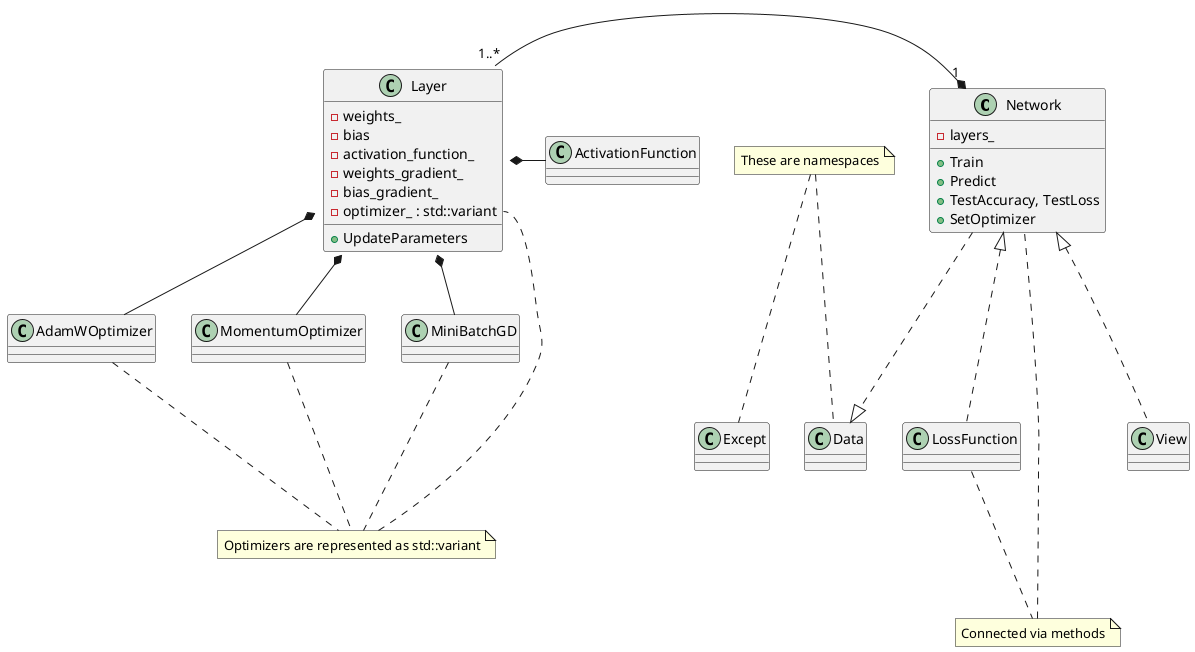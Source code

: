 @startuml

class Network {
{field} - layers_
{method} + Train
{method} + Predict
{method} + TestAccuracy, TestLoss
{method} + SetOptimizer
}

class Layer {
{field} - weights_
{field} - bias
{field} - activation_function_
{field} - weights_gradient_
{field} - bias_gradient_
{field} - optimizer_ : std::variant
{method} + UpdateParameters
}

class LossFunction {}
Network <|... LossFunction

class AdamWOptimizer {}
class MomentumOptimizer {}
class MiniBatchGD {}

class ActivationFunction {}
Network "1" *--left "1..*" Layer
Layer *--right ActivationFunction

Layer *-- AdamWOptimizer
Layer *-- MomentumOptimizer
Layer *-- MiniBatchGD

note "Optimizers are represented as std::variant" as N1
N1 ... Layer::optimizer_
MomentumOptimizer ... N1
MiniBatchGD ... N1
AdamWOptimizer ... N1

note "Connected via methods" as N2
N2 ... Network
LossFunction ... N2

class View {}
Network <|... View

class Data {}
Data <|...up Network

class Except {}

note "These are namespaces" as N3
N3 ... Data
N3 ... Except

@enduml
